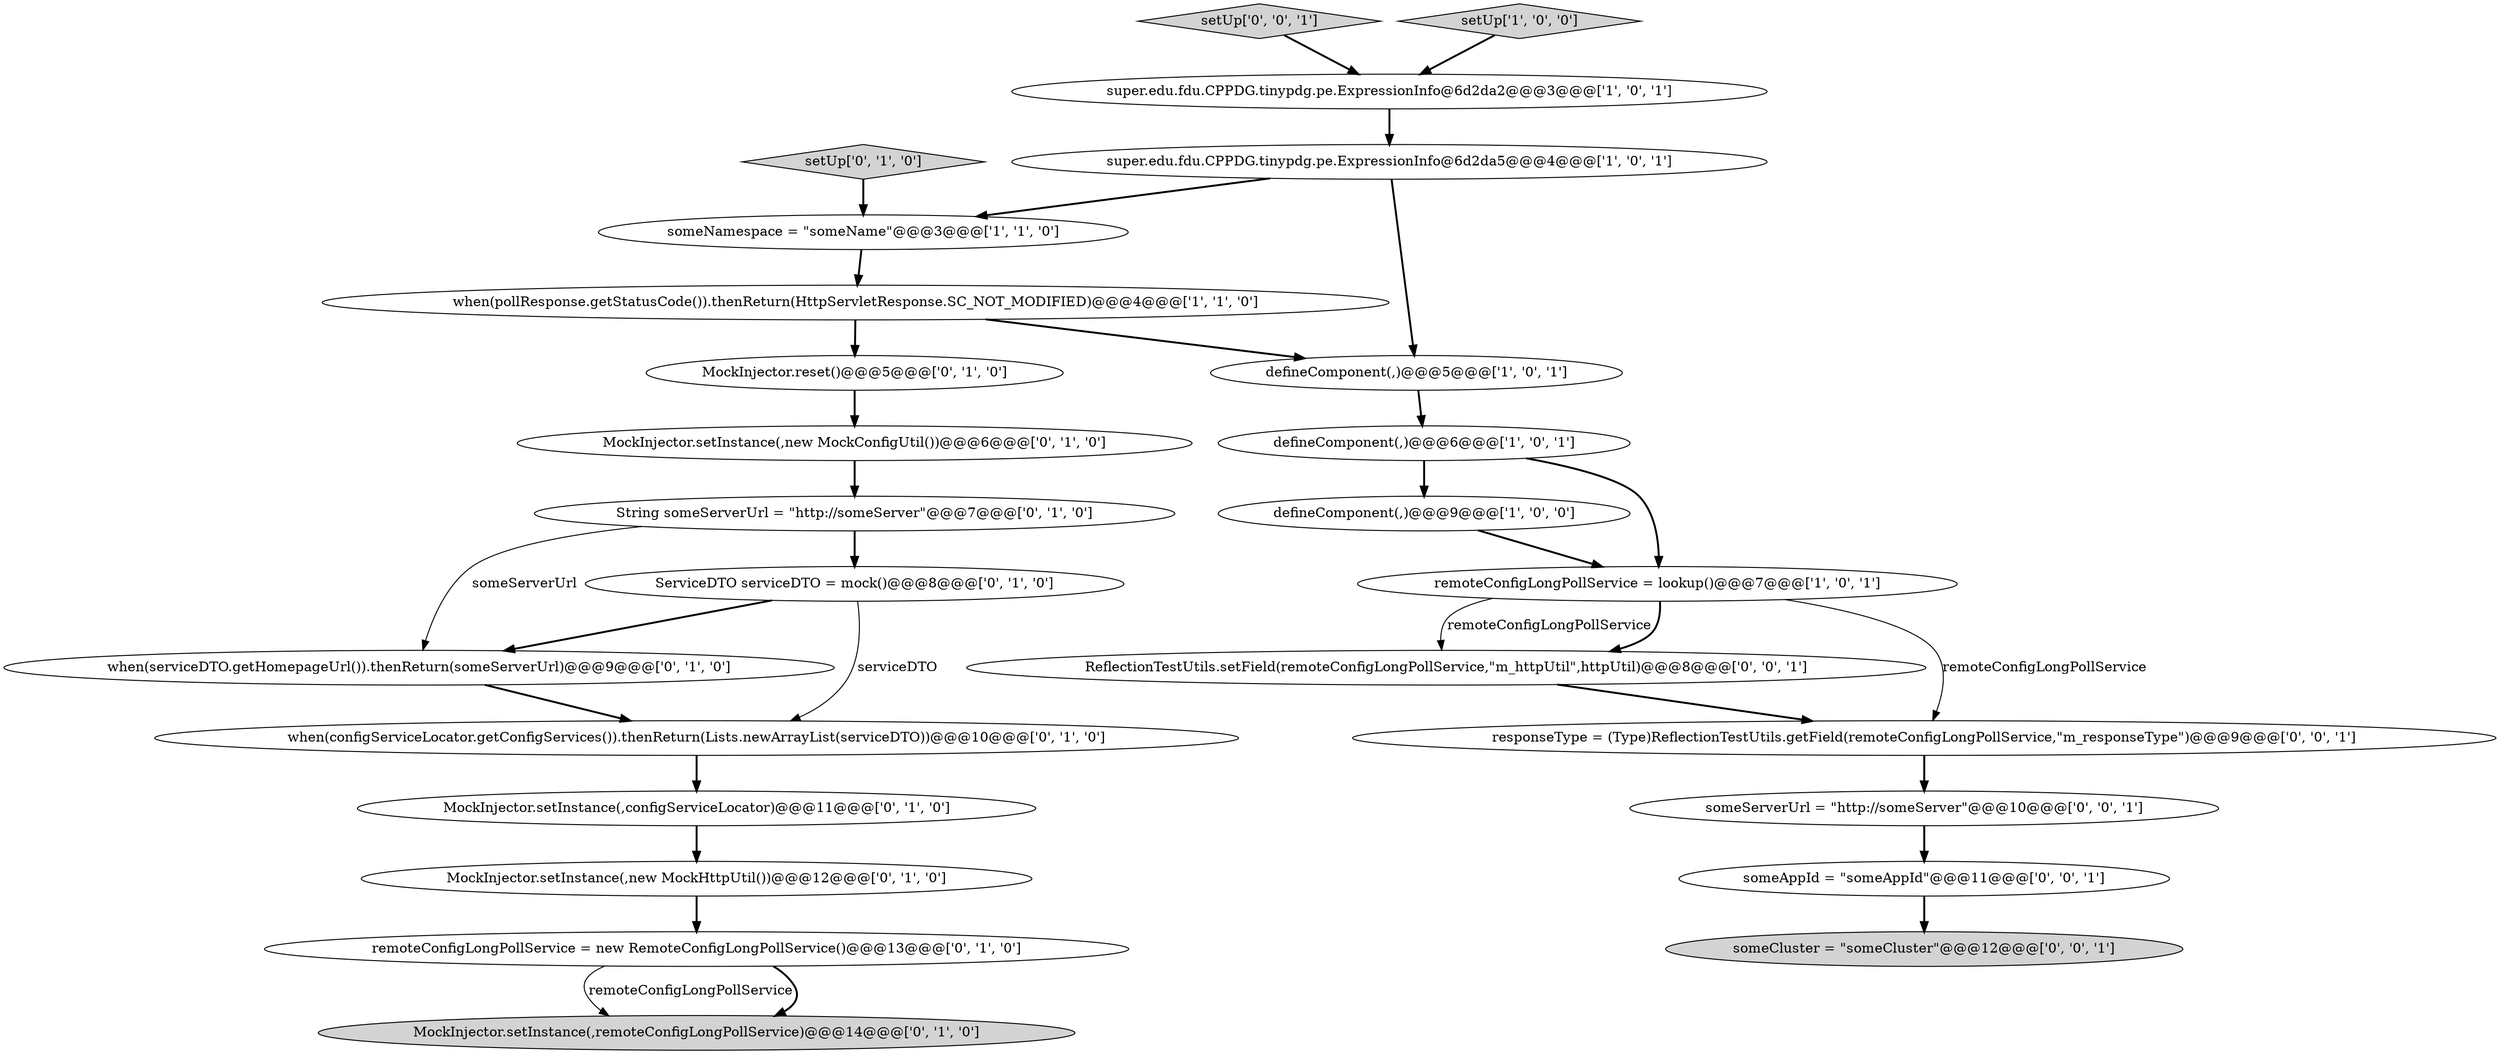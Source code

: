 digraph {
15 [style = filled, label = "MockInjector.setInstance(,new MockHttpUtil())@@@12@@@['0', '1', '0']", fillcolor = white, shape = ellipse image = "AAA1AAABBB2BBB"];
25 [style = filled, label = "setUp['0', '0', '1']", fillcolor = lightgray, shape = diamond image = "AAA0AAABBB3BBB"];
14 [style = filled, label = "when(serviceDTO.getHomepageUrl()).thenReturn(someServerUrl)@@@9@@@['0', '1', '0']", fillcolor = white, shape = ellipse image = "AAA1AAABBB2BBB"];
12 [style = filled, label = "MockInjector.setInstance(,new MockConfigUtil())@@@6@@@['0', '1', '0']", fillcolor = white, shape = ellipse image = "AAA0AAABBB2BBB"];
24 [style = filled, label = "someAppId = \"someAppId\"@@@11@@@['0', '0', '1']", fillcolor = white, shape = ellipse image = "AAA0AAABBB3BBB"];
18 [style = filled, label = "setUp['0', '1', '0']", fillcolor = lightgray, shape = diamond image = "AAA0AAABBB2BBB"];
2 [style = filled, label = "setUp['1', '0', '0']", fillcolor = lightgray, shape = diamond image = "AAA0AAABBB1BBB"];
21 [style = filled, label = "someServerUrl = \"http://someServer\"@@@10@@@['0', '0', '1']", fillcolor = white, shape = ellipse image = "AAA0AAABBB3BBB"];
22 [style = filled, label = "someCluster = \"someCluster\"@@@12@@@['0', '0', '1']", fillcolor = lightgray, shape = ellipse image = "AAA0AAABBB3BBB"];
13 [style = filled, label = "MockInjector.setInstance(,remoteConfigLongPollService)@@@14@@@['0', '1', '0']", fillcolor = lightgray, shape = ellipse image = "AAA1AAABBB2BBB"];
6 [style = filled, label = "super.edu.fdu.CPPDG.tinypdg.pe.ExpressionInfo@6d2da5@@@4@@@['1', '0', '1']", fillcolor = white, shape = ellipse image = "AAA0AAABBB1BBB"];
0 [style = filled, label = "defineComponent(,)@@@5@@@['1', '0', '1']", fillcolor = white, shape = ellipse image = "AAA0AAABBB1BBB"];
9 [style = filled, label = "MockInjector.setInstance(,configServiceLocator)@@@11@@@['0', '1', '0']", fillcolor = white, shape = ellipse image = "AAA1AAABBB2BBB"];
10 [style = filled, label = "MockInjector.reset()@@@5@@@['0', '1', '0']", fillcolor = white, shape = ellipse image = "AAA0AAABBB2BBB"];
19 [style = filled, label = "String someServerUrl = \"http://someServer\"@@@7@@@['0', '1', '0']", fillcolor = white, shape = ellipse image = "AAA0AAABBB2BBB"];
23 [style = filled, label = "ReflectionTestUtils.setField(remoteConfigLongPollService,\"m_httpUtil\",httpUtil)@@@8@@@['0', '0', '1']", fillcolor = white, shape = ellipse image = "AAA0AAABBB3BBB"];
7 [style = filled, label = "defineComponent(,)@@@6@@@['1', '0', '1']", fillcolor = white, shape = ellipse image = "AAA0AAABBB1BBB"];
20 [style = filled, label = "responseType = (Type)ReflectionTestUtils.getField(remoteConfigLongPollService,\"m_responseType\")@@@9@@@['0', '0', '1']", fillcolor = white, shape = ellipse image = "AAA0AAABBB3BBB"];
5 [style = filled, label = "super.edu.fdu.CPPDG.tinypdg.pe.ExpressionInfo@6d2da2@@@3@@@['1', '0', '1']", fillcolor = white, shape = ellipse image = "AAA0AAABBB1BBB"];
4 [style = filled, label = "when(pollResponse.getStatusCode()).thenReturn(HttpServletResponse.SC_NOT_MODIFIED)@@@4@@@['1', '1', '0']", fillcolor = white, shape = ellipse image = "AAA0AAABBB1BBB"];
16 [style = filled, label = "ServiceDTO serviceDTO = mock()@@@8@@@['0', '1', '0']", fillcolor = white, shape = ellipse image = "AAA0AAABBB2BBB"];
17 [style = filled, label = "remoteConfigLongPollService = new RemoteConfigLongPollService()@@@13@@@['0', '1', '0']", fillcolor = white, shape = ellipse image = "AAA1AAABBB2BBB"];
11 [style = filled, label = "when(configServiceLocator.getConfigServices()).thenReturn(Lists.newArrayList(serviceDTO))@@@10@@@['0', '1', '0']", fillcolor = white, shape = ellipse image = "AAA1AAABBB2BBB"];
1 [style = filled, label = "remoteConfigLongPollService = lookup()@@@7@@@['1', '0', '1']", fillcolor = white, shape = ellipse image = "AAA0AAABBB1BBB"];
3 [style = filled, label = "someNamespace = \"someName\"@@@3@@@['1', '1', '0']", fillcolor = white, shape = ellipse image = "AAA0AAABBB1BBB"];
8 [style = filled, label = "defineComponent(,)@@@9@@@['1', '0', '0']", fillcolor = white, shape = ellipse image = "AAA0AAABBB1BBB"];
18->3 [style = bold, label=""];
7->8 [style = bold, label=""];
16->11 [style = solid, label="serviceDTO"];
0->7 [style = bold, label=""];
2->5 [style = bold, label=""];
6->0 [style = bold, label=""];
1->20 [style = solid, label="remoteConfigLongPollService"];
9->15 [style = bold, label=""];
11->9 [style = bold, label=""];
1->23 [style = solid, label="remoteConfigLongPollService"];
21->24 [style = bold, label=""];
1->23 [style = bold, label=""];
14->11 [style = bold, label=""];
24->22 [style = bold, label=""];
10->12 [style = bold, label=""];
8->1 [style = bold, label=""];
19->16 [style = bold, label=""];
20->21 [style = bold, label=""];
25->5 [style = bold, label=""];
17->13 [style = solid, label="remoteConfigLongPollService"];
17->13 [style = bold, label=""];
23->20 [style = bold, label=""];
16->14 [style = bold, label=""];
6->3 [style = bold, label=""];
12->19 [style = bold, label=""];
4->10 [style = bold, label=""];
7->1 [style = bold, label=""];
5->6 [style = bold, label=""];
19->14 [style = solid, label="someServerUrl"];
3->4 [style = bold, label=""];
4->0 [style = bold, label=""];
15->17 [style = bold, label=""];
}
